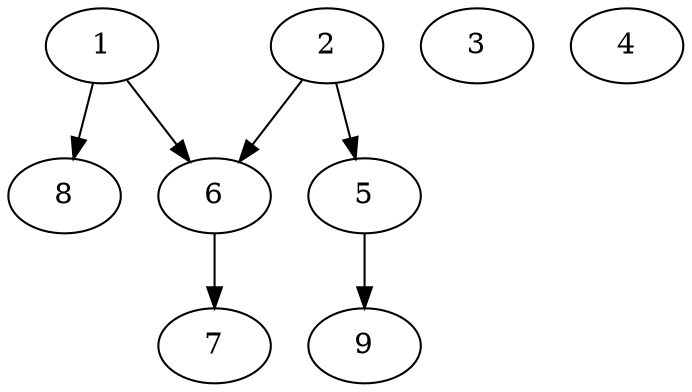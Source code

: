 // DAG automatically generated by daggen at Fri May 24 12:58:06 2024
// daggen-master/daggen -n 9 --fat 0.5 --density 0.5 --regular 0.5 --jump 2 --minalpha 20 --maxalpha 50 --dot -o dags_dot_9/sim_1.dot 
digraph G {
  1 [size="321416222144", alpha="42.92"]
  1 -> 6 [size ="301989888"]
  1 -> 8 [size ="301989888"]
  2 [size="715828137", alpha="40.89"]
  2 -> 5 [size ="75497472"]
  2 -> 6 [size ="75497472"]
  3 [size="16107771151", alpha="24.95"]
  4 [size="28991029248", alpha="28.13"]
  5 [size="549755813888", alpha="28.69"]
  5 -> 9 [size ="536870912"]
  6 [size="39601310947", alpha="22.16"]
  6 -> 7 [size ="33554432"]
  7 [size="5725589462", alpha="26.72"]
  8 [size="38453078744", alpha="32.62"]
  9 [size="195314832240", alpha="34.90"]
}
